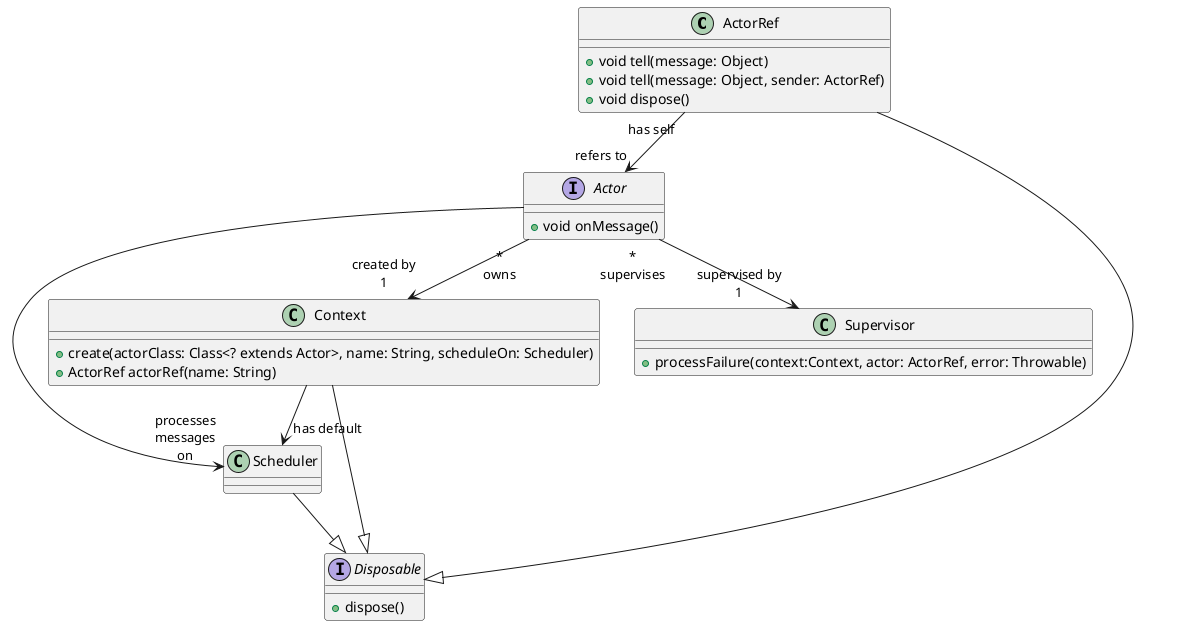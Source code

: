 @startuml

class ActorRef {
  +void tell(message: Object)
  +void tell(message: Object, sender: ActorRef)
  +void dispose()
}

interface Actor {
  +void onMessage()
}

class Context {
  +create(actorClass: Class<? extends Actor>, name: String, scheduleOn: Scheduler)
  +ActorRef actorRef(name: String)
}

class Scheduler {

}

class Supervisor {
  +processFailure(context:Context, actor: ActorRef, error: Throwable)
}

interface Disposable {
  +dispose()
}

ActorRef "has self" --> "refers to" Actor
Actor --> "processes\nmessages\non" Scheduler
Actor "*\nsupervises" --> "supervised by\n1" Supervisor
Actor "*\nowns" --> "created by\n1" Context
Context --> "has default" Scheduler
ActorRef --|> Disposable
Scheduler --|> Disposable
Context --|> Disposable

@enduml
